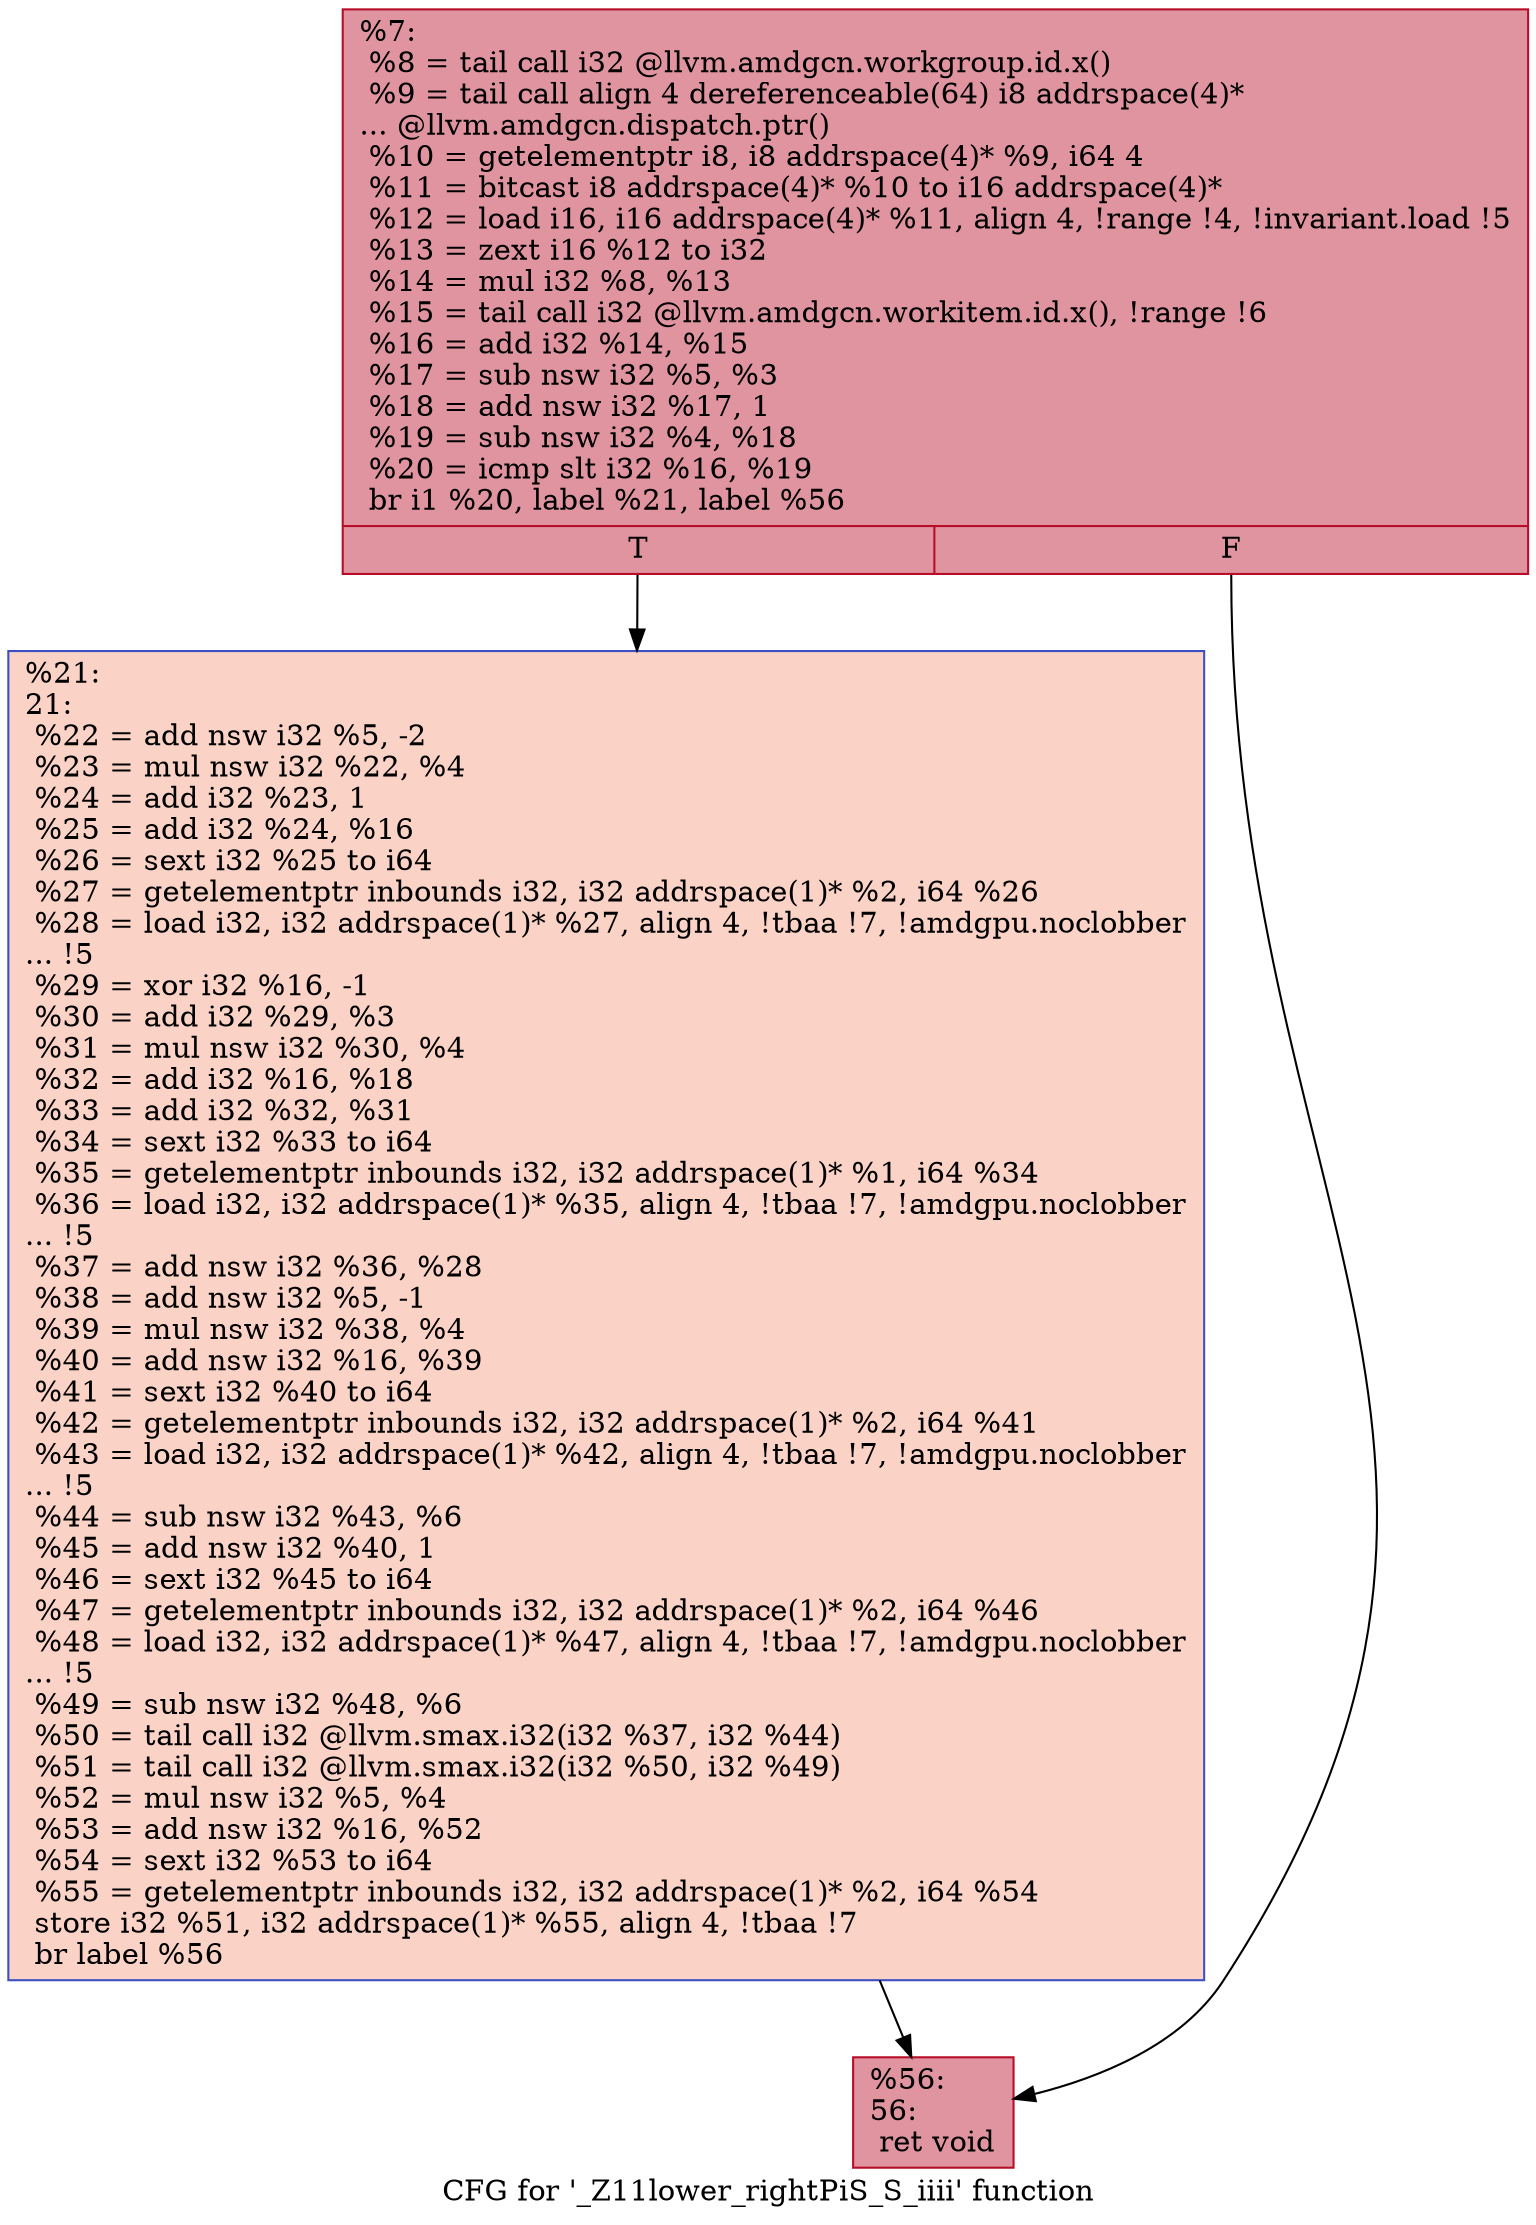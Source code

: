 digraph "CFG for '_Z11lower_rightPiS_S_iiii' function" {
	label="CFG for '_Z11lower_rightPiS_S_iiii' function";

	Node0x5d70700 [shape=record,color="#b70d28ff", style=filled, fillcolor="#b70d2870",label="{%7:\l  %8 = tail call i32 @llvm.amdgcn.workgroup.id.x()\l  %9 = tail call align 4 dereferenceable(64) i8 addrspace(4)*\l... @llvm.amdgcn.dispatch.ptr()\l  %10 = getelementptr i8, i8 addrspace(4)* %9, i64 4\l  %11 = bitcast i8 addrspace(4)* %10 to i16 addrspace(4)*\l  %12 = load i16, i16 addrspace(4)* %11, align 4, !range !4, !invariant.load !5\l  %13 = zext i16 %12 to i32\l  %14 = mul i32 %8, %13\l  %15 = tail call i32 @llvm.amdgcn.workitem.id.x(), !range !6\l  %16 = add i32 %14, %15\l  %17 = sub nsw i32 %5, %3\l  %18 = add nsw i32 %17, 1\l  %19 = sub nsw i32 %4, %18\l  %20 = icmp slt i32 %16, %19\l  br i1 %20, label %21, label %56\l|{<s0>T|<s1>F}}"];
	Node0x5d70700:s0 -> Node0x5d727e0;
	Node0x5d70700:s1 -> Node0x5d72870;
	Node0x5d727e0 [shape=record,color="#3d50c3ff", style=filled, fillcolor="#f59c7d70",label="{%21:\l21:                                               \l  %22 = add nsw i32 %5, -2\l  %23 = mul nsw i32 %22, %4\l  %24 = add i32 %23, 1\l  %25 = add i32 %24, %16\l  %26 = sext i32 %25 to i64\l  %27 = getelementptr inbounds i32, i32 addrspace(1)* %2, i64 %26\l  %28 = load i32, i32 addrspace(1)* %27, align 4, !tbaa !7, !amdgpu.noclobber\l... !5\l  %29 = xor i32 %16, -1\l  %30 = add i32 %29, %3\l  %31 = mul nsw i32 %30, %4\l  %32 = add i32 %16, %18\l  %33 = add i32 %32, %31\l  %34 = sext i32 %33 to i64\l  %35 = getelementptr inbounds i32, i32 addrspace(1)* %1, i64 %34\l  %36 = load i32, i32 addrspace(1)* %35, align 4, !tbaa !7, !amdgpu.noclobber\l... !5\l  %37 = add nsw i32 %36, %28\l  %38 = add nsw i32 %5, -1\l  %39 = mul nsw i32 %38, %4\l  %40 = add nsw i32 %16, %39\l  %41 = sext i32 %40 to i64\l  %42 = getelementptr inbounds i32, i32 addrspace(1)* %2, i64 %41\l  %43 = load i32, i32 addrspace(1)* %42, align 4, !tbaa !7, !amdgpu.noclobber\l... !5\l  %44 = sub nsw i32 %43, %6\l  %45 = add nsw i32 %40, 1\l  %46 = sext i32 %45 to i64\l  %47 = getelementptr inbounds i32, i32 addrspace(1)* %2, i64 %46\l  %48 = load i32, i32 addrspace(1)* %47, align 4, !tbaa !7, !amdgpu.noclobber\l... !5\l  %49 = sub nsw i32 %48, %6\l  %50 = tail call i32 @llvm.smax.i32(i32 %37, i32 %44)\l  %51 = tail call i32 @llvm.smax.i32(i32 %50, i32 %49)\l  %52 = mul nsw i32 %5, %4\l  %53 = add nsw i32 %16, %52\l  %54 = sext i32 %53 to i64\l  %55 = getelementptr inbounds i32, i32 addrspace(1)* %2, i64 %54\l  store i32 %51, i32 addrspace(1)* %55, align 4, !tbaa !7\l  br label %56\l}"];
	Node0x5d727e0 -> Node0x5d72870;
	Node0x5d72870 [shape=record,color="#b70d28ff", style=filled, fillcolor="#b70d2870",label="{%56:\l56:                                               \l  ret void\l}"];
}
